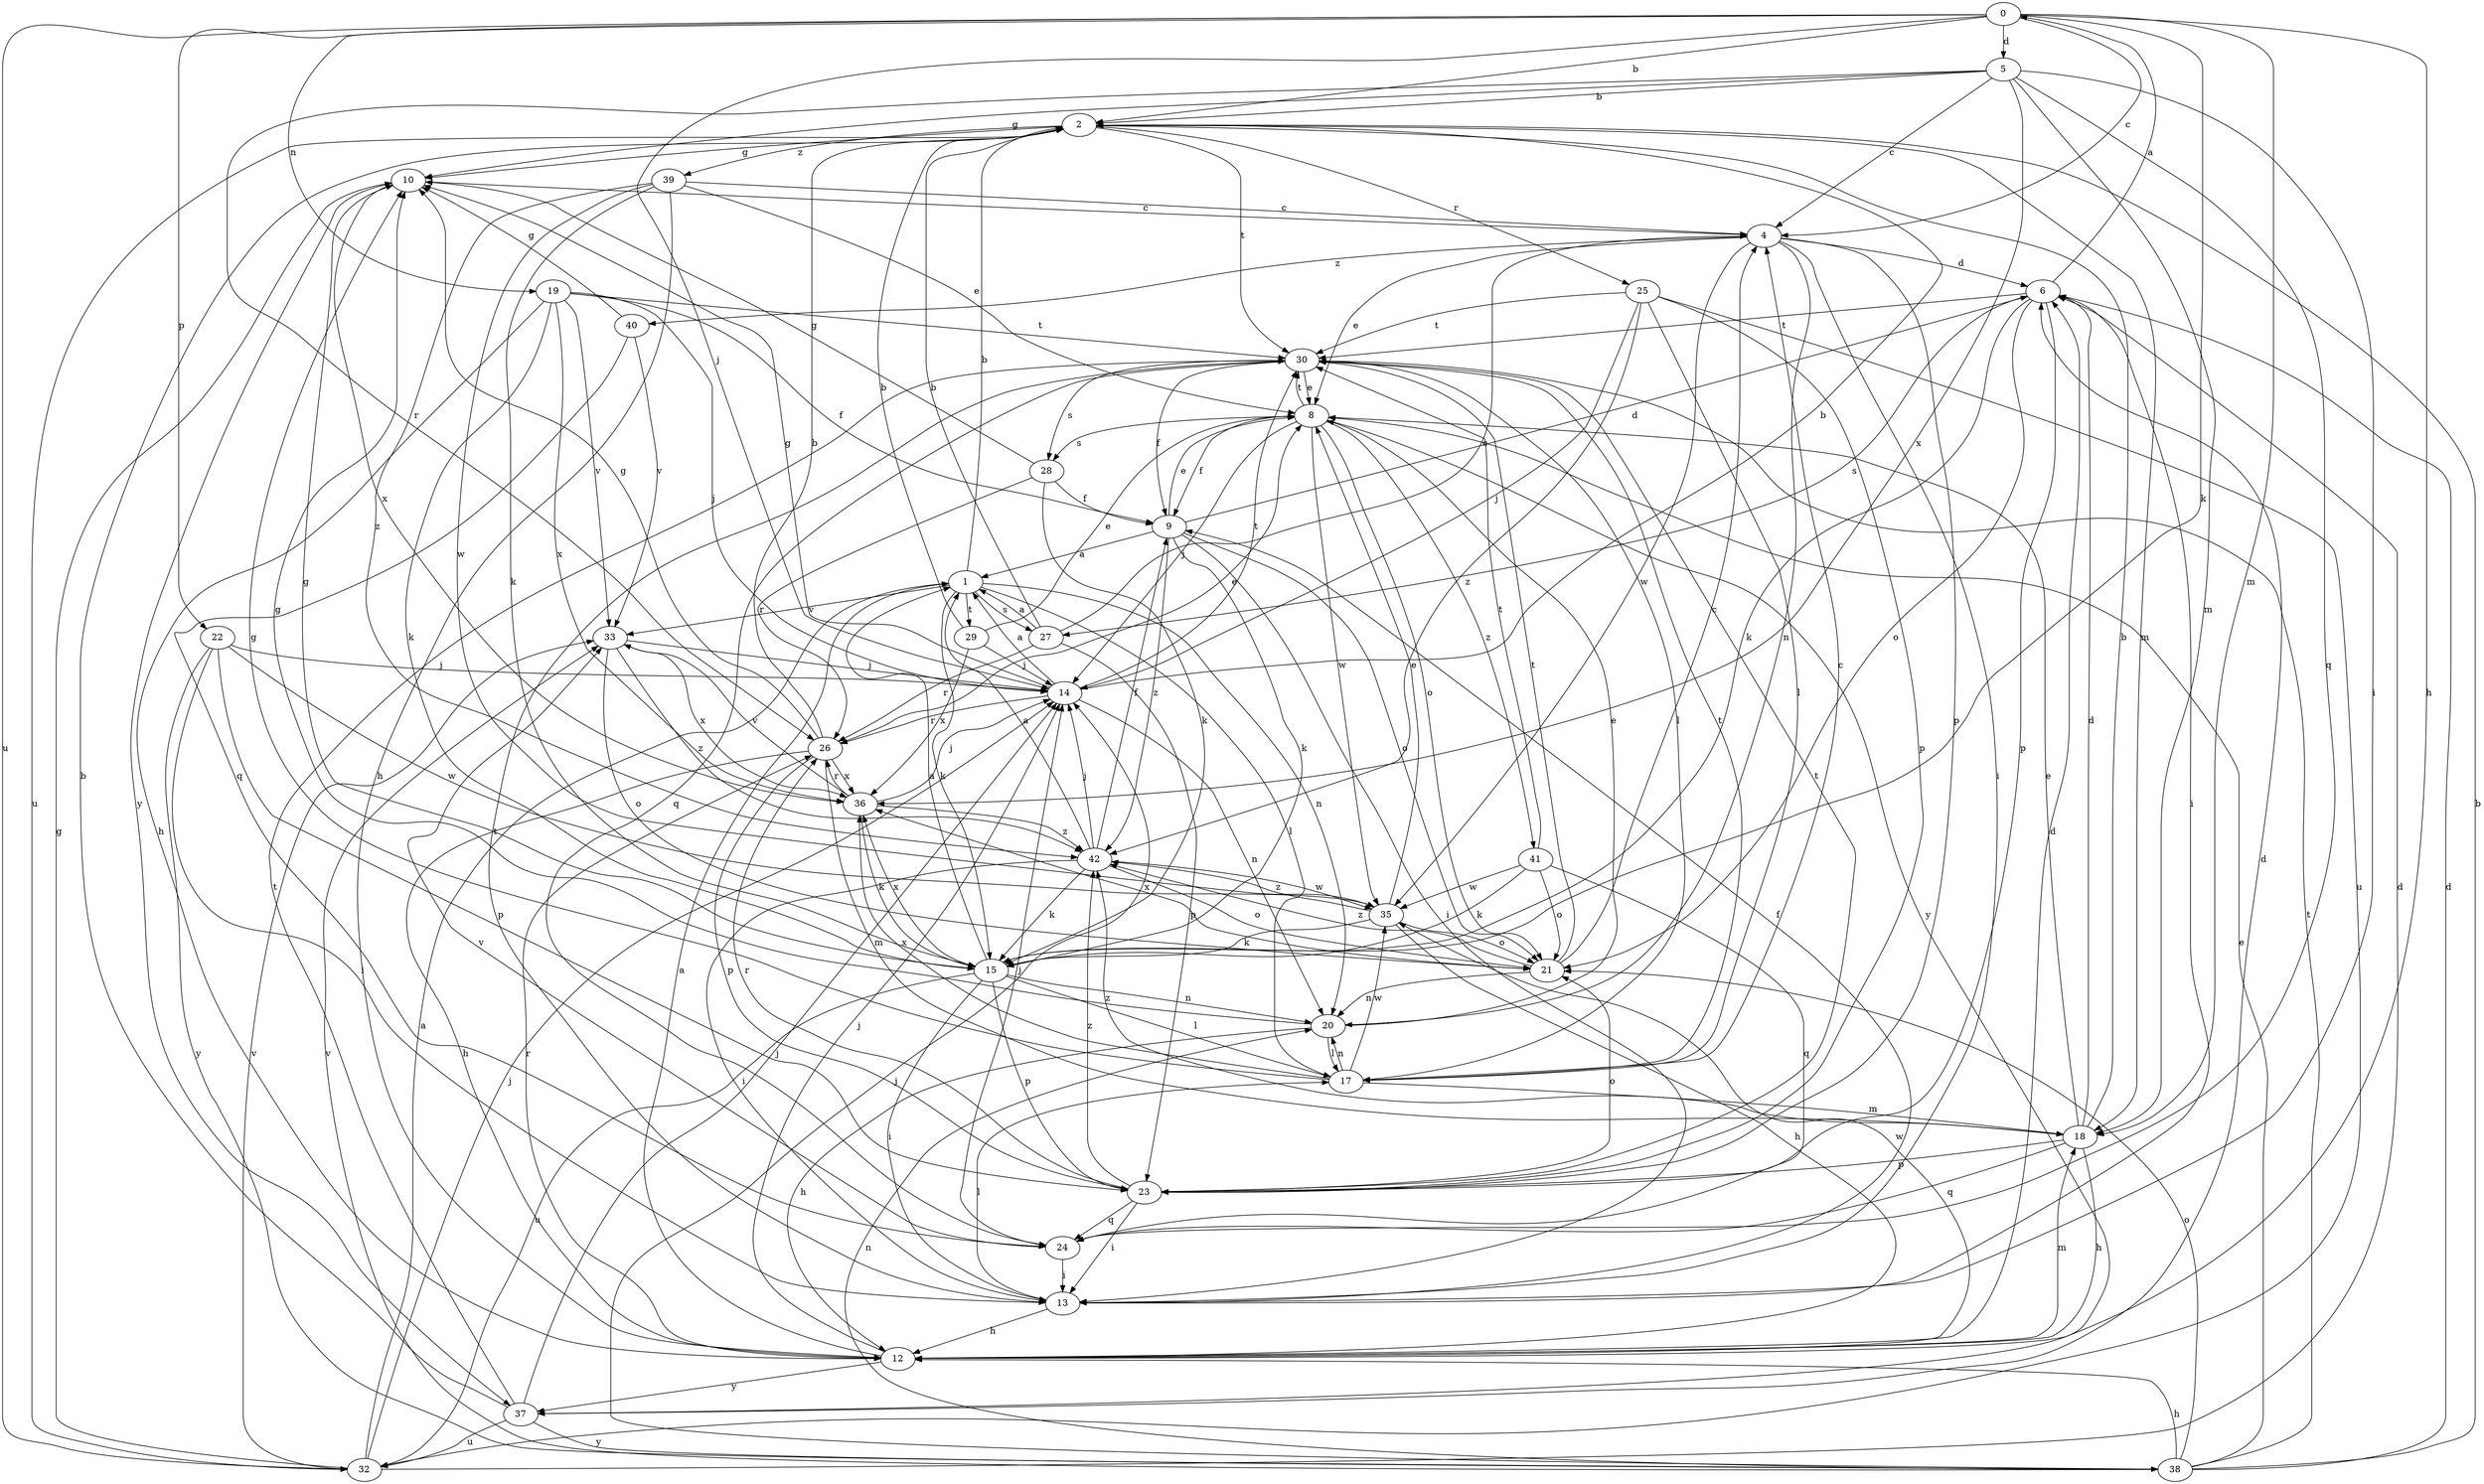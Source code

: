 strict digraph  {
0;
1;
2;
4;
5;
6;
8;
9;
10;
12;
13;
14;
15;
17;
18;
19;
20;
21;
22;
23;
24;
25;
26;
27;
28;
29;
30;
32;
33;
35;
36;
37;
38;
39;
40;
41;
42;
0 -> 2  [label=b];
0 -> 4  [label=c];
0 -> 5  [label=d];
0 -> 12  [label=h];
0 -> 14  [label=j];
0 -> 15  [label=k];
0 -> 18  [label=m];
0 -> 19  [label=n];
0 -> 22  [label=p];
0 -> 32  [label=u];
1 -> 2  [label=b];
1 -> 15  [label=k];
1 -> 17  [label=l];
1 -> 20  [label=n];
1 -> 27  [label=s];
1 -> 29  [label=t];
1 -> 33  [label=v];
2 -> 10  [label=g];
2 -> 18  [label=m];
2 -> 25  [label=r];
2 -> 30  [label=t];
2 -> 32  [label=u];
2 -> 39  [label=z];
4 -> 6  [label=d];
4 -> 8  [label=e];
4 -> 13  [label=i];
4 -> 20  [label=n];
4 -> 23  [label=p];
4 -> 35  [label=w];
4 -> 40  [label=z];
5 -> 2  [label=b];
5 -> 4  [label=c];
5 -> 10  [label=g];
5 -> 13  [label=i];
5 -> 18  [label=m];
5 -> 24  [label=q];
5 -> 26  [label=r];
5 -> 36  [label=x];
6 -> 0  [label=a];
6 -> 13  [label=i];
6 -> 15  [label=k];
6 -> 21  [label=o];
6 -> 23  [label=p];
6 -> 27  [label=s];
6 -> 30  [label=t];
8 -> 9  [label=f];
8 -> 14  [label=j];
8 -> 21  [label=o];
8 -> 28  [label=s];
8 -> 30  [label=t];
8 -> 35  [label=w];
8 -> 37  [label=y];
8 -> 41  [label=z];
9 -> 1  [label=a];
9 -> 6  [label=d];
9 -> 8  [label=e];
9 -> 13  [label=i];
9 -> 15  [label=k];
9 -> 21  [label=o];
9 -> 42  [label=z];
10 -> 4  [label=c];
10 -> 36  [label=x];
10 -> 37  [label=y];
12 -> 1  [label=a];
12 -> 6  [label=d];
12 -> 14  [label=j];
12 -> 18  [label=m];
12 -> 26  [label=r];
12 -> 35  [label=w];
12 -> 37  [label=y];
13 -> 9  [label=f];
13 -> 12  [label=h];
13 -> 17  [label=l];
13 -> 30  [label=t];
14 -> 1  [label=a];
14 -> 2  [label=b];
14 -> 10  [label=g];
14 -> 20  [label=n];
14 -> 26  [label=r];
14 -> 30  [label=t];
15 -> 1  [label=a];
15 -> 10  [label=g];
15 -> 13  [label=i];
15 -> 17  [label=l];
15 -> 20  [label=n];
15 -> 23  [label=p];
15 -> 32  [label=u];
15 -> 36  [label=x];
17 -> 4  [label=c];
17 -> 10  [label=g];
17 -> 18  [label=m];
17 -> 20  [label=n];
17 -> 30  [label=t];
17 -> 35  [label=w];
17 -> 36  [label=x];
18 -> 2  [label=b];
18 -> 6  [label=d];
18 -> 8  [label=e];
18 -> 12  [label=h];
18 -> 23  [label=p];
18 -> 24  [label=q];
18 -> 42  [label=z];
19 -> 9  [label=f];
19 -> 12  [label=h];
19 -> 14  [label=j];
19 -> 15  [label=k];
19 -> 30  [label=t];
19 -> 33  [label=v];
19 -> 36  [label=x];
20 -> 8  [label=e];
20 -> 10  [label=g];
20 -> 12  [label=h];
20 -> 17  [label=l];
21 -> 4  [label=c];
21 -> 20  [label=n];
21 -> 30  [label=t];
21 -> 36  [label=x];
21 -> 42  [label=z];
22 -> 13  [label=i];
22 -> 14  [label=j];
22 -> 23  [label=p];
22 -> 35  [label=w];
22 -> 38  [label=y];
23 -> 13  [label=i];
23 -> 21  [label=o];
23 -> 24  [label=q];
23 -> 26  [label=r];
23 -> 30  [label=t];
23 -> 42  [label=z];
24 -> 13  [label=i];
24 -> 14  [label=j];
24 -> 33  [label=v];
25 -> 14  [label=j];
25 -> 17  [label=l];
25 -> 23  [label=p];
25 -> 30  [label=t];
25 -> 32  [label=u];
25 -> 42  [label=z];
26 -> 2  [label=b];
26 -> 8  [label=e];
26 -> 10  [label=g];
26 -> 12  [label=h];
26 -> 18  [label=m];
26 -> 23  [label=p];
26 -> 36  [label=x];
27 -> 1  [label=a];
27 -> 2  [label=b];
27 -> 4  [label=c];
27 -> 23  [label=p];
27 -> 26  [label=r];
28 -> 9  [label=f];
28 -> 10  [label=g];
28 -> 15  [label=k];
28 -> 26  [label=r];
29 -> 2  [label=b];
29 -> 8  [label=e];
29 -> 14  [label=j];
29 -> 36  [label=x];
30 -> 8  [label=e];
30 -> 9  [label=f];
30 -> 17  [label=l];
30 -> 24  [label=q];
30 -> 28  [label=s];
32 -> 1  [label=a];
32 -> 6  [label=d];
32 -> 10  [label=g];
32 -> 14  [label=j];
32 -> 33  [label=v];
33 -> 14  [label=j];
33 -> 21  [label=o];
33 -> 36  [label=x];
33 -> 42  [label=z];
35 -> 8  [label=e];
35 -> 12  [label=h];
35 -> 15  [label=k];
35 -> 21  [label=o];
35 -> 42  [label=z];
36 -> 14  [label=j];
36 -> 15  [label=k];
36 -> 26  [label=r];
36 -> 33  [label=v];
36 -> 42  [label=z];
37 -> 2  [label=b];
37 -> 6  [label=d];
37 -> 14  [label=j];
37 -> 30  [label=t];
37 -> 32  [label=u];
37 -> 38  [label=y];
38 -> 2  [label=b];
38 -> 6  [label=d];
38 -> 8  [label=e];
38 -> 12  [label=h];
38 -> 14  [label=j];
38 -> 20  [label=n];
38 -> 21  [label=o];
38 -> 30  [label=t];
38 -> 33  [label=v];
39 -> 4  [label=c];
39 -> 8  [label=e];
39 -> 12  [label=h];
39 -> 15  [label=k];
39 -> 35  [label=w];
39 -> 42  [label=z];
40 -> 10  [label=g];
40 -> 24  [label=q];
40 -> 33  [label=v];
41 -> 15  [label=k];
41 -> 21  [label=o];
41 -> 24  [label=q];
41 -> 30  [label=t];
41 -> 35  [label=w];
42 -> 1  [label=a];
42 -> 9  [label=f];
42 -> 13  [label=i];
42 -> 14  [label=j];
42 -> 15  [label=k];
42 -> 21  [label=o];
42 -> 35  [label=w];
}
